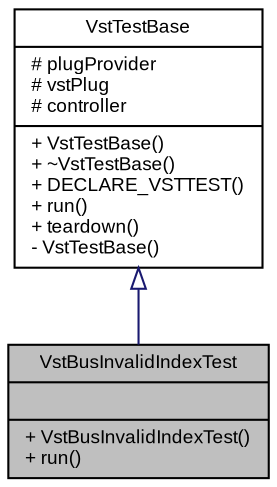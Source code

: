 digraph G
{
  bgcolor="transparent";
  edge [fontname="Arial",fontsize="9",labelfontname="Arial",labelfontsize="9"];
  node [fontname="Arial",fontsize="9",shape=record];
  Node1 [label="{VstBusInvalidIndexTest\n||+ VstBusInvalidIndexTest()\l+ run()\l}",height=0.2,width=0.4,color="black", fillcolor="grey75", style="filled" fontcolor="black"];
  Node2 -> Node1 [dir=back,color="midnightblue",fontsize="9",style="solid",arrowtail="empty",fontname="Arial"];
  Node2 [label="{VstTestBase\n|# plugProvider\l# vstPlug\l# controller\l|+ VstTestBase()\l+ ~VstTestBase()\l+ DECLARE_VSTTEST()\l+ run()\l+ teardown()\l- VstTestBase()\l}",height=0.2,width=0.4,color="black",URL="$classSteinberg_1_1Vst_1_1VstTestBase.html",tooltip="Test Helper."];
}
